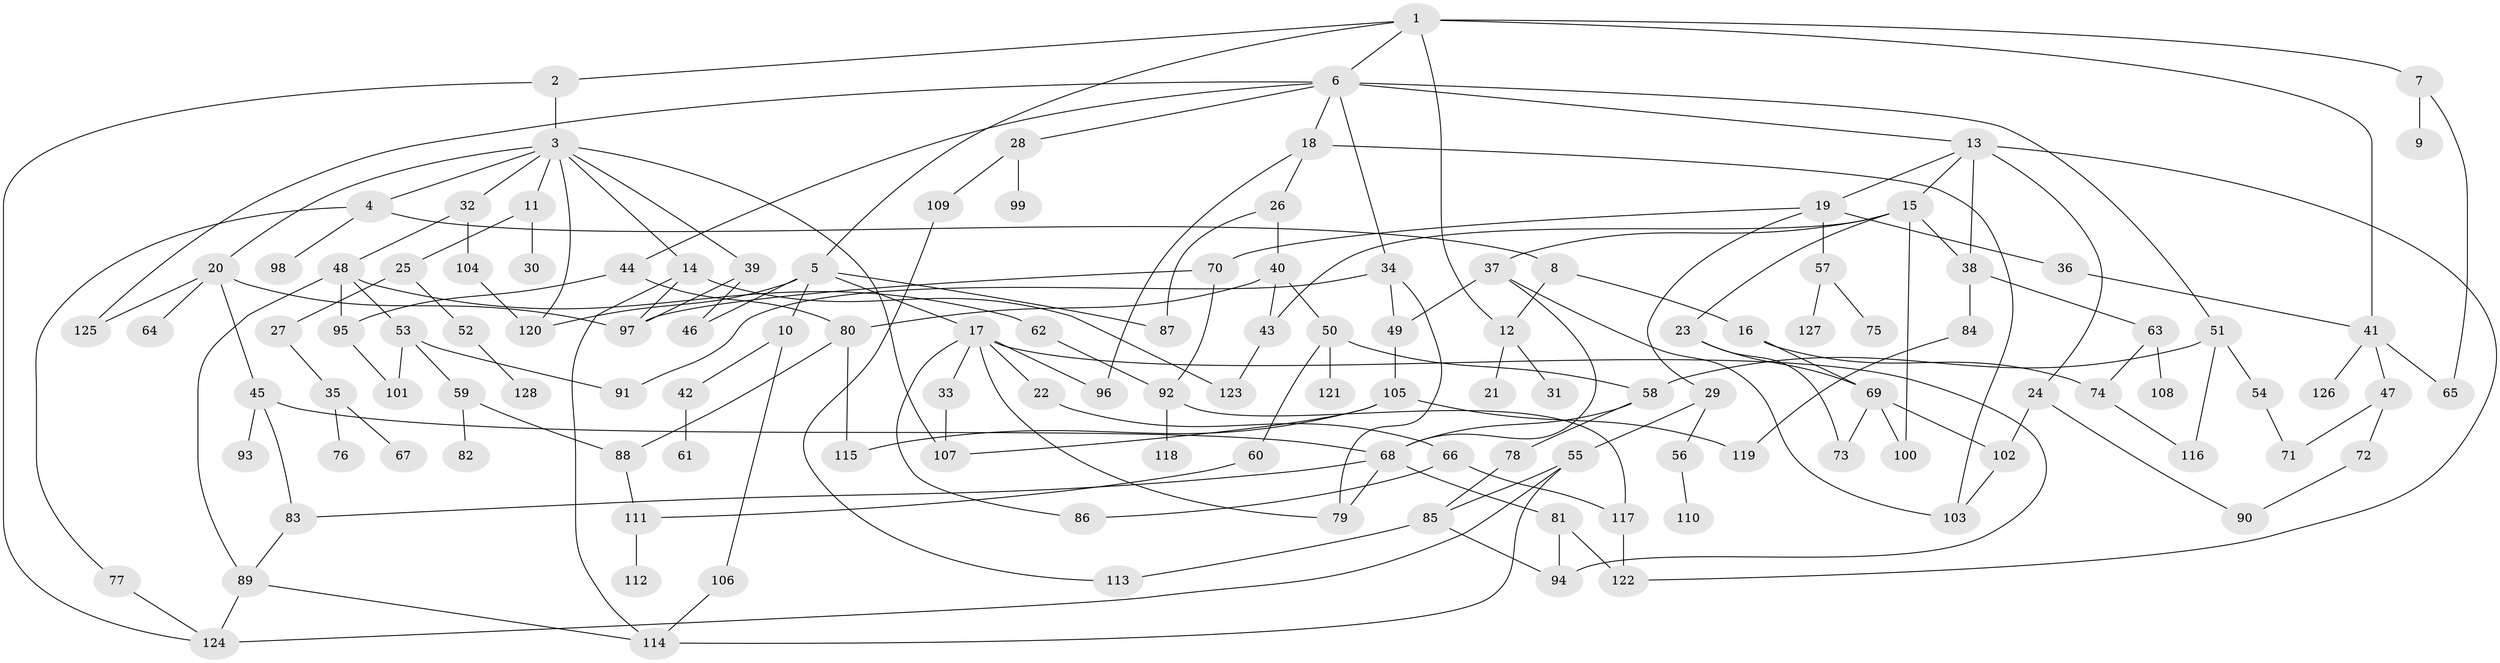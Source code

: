 // Generated by graph-tools (version 1.1) at 2025/25/03/09/25 03:25:29]
// undirected, 128 vertices, 185 edges
graph export_dot {
graph [start="1"]
  node [color=gray90,style=filled];
  1;
  2;
  3;
  4;
  5;
  6;
  7;
  8;
  9;
  10;
  11;
  12;
  13;
  14;
  15;
  16;
  17;
  18;
  19;
  20;
  21;
  22;
  23;
  24;
  25;
  26;
  27;
  28;
  29;
  30;
  31;
  32;
  33;
  34;
  35;
  36;
  37;
  38;
  39;
  40;
  41;
  42;
  43;
  44;
  45;
  46;
  47;
  48;
  49;
  50;
  51;
  52;
  53;
  54;
  55;
  56;
  57;
  58;
  59;
  60;
  61;
  62;
  63;
  64;
  65;
  66;
  67;
  68;
  69;
  70;
  71;
  72;
  73;
  74;
  75;
  76;
  77;
  78;
  79;
  80;
  81;
  82;
  83;
  84;
  85;
  86;
  87;
  88;
  89;
  90;
  91;
  92;
  93;
  94;
  95;
  96;
  97;
  98;
  99;
  100;
  101;
  102;
  103;
  104;
  105;
  106;
  107;
  108;
  109;
  110;
  111;
  112;
  113;
  114;
  115;
  116;
  117;
  118;
  119;
  120;
  121;
  122;
  123;
  124;
  125;
  126;
  127;
  128;
  1 -- 2;
  1 -- 5;
  1 -- 6;
  1 -- 7;
  1 -- 12;
  1 -- 41;
  2 -- 3;
  2 -- 124;
  3 -- 4;
  3 -- 11;
  3 -- 14;
  3 -- 20;
  3 -- 32;
  3 -- 39;
  3 -- 107;
  3 -- 120;
  4 -- 8;
  4 -- 77;
  4 -- 98;
  5 -- 10;
  5 -- 17;
  5 -- 87;
  5 -- 120;
  5 -- 46;
  6 -- 13;
  6 -- 18;
  6 -- 28;
  6 -- 34;
  6 -- 44;
  6 -- 51;
  6 -- 125;
  7 -- 9;
  7 -- 65;
  8 -- 16;
  8 -- 12;
  10 -- 42;
  10 -- 106;
  11 -- 25;
  11 -- 30;
  12 -- 21;
  12 -- 31;
  13 -- 15;
  13 -- 19;
  13 -- 24;
  13 -- 122;
  13 -- 38;
  14 -- 114;
  14 -- 123;
  14 -- 97;
  15 -- 23;
  15 -- 37;
  15 -- 38;
  15 -- 43;
  15 -- 100;
  16 -- 69;
  16 -- 74;
  17 -- 22;
  17 -- 33;
  17 -- 79;
  17 -- 94;
  17 -- 96;
  17 -- 86;
  18 -- 26;
  18 -- 103;
  18 -- 96;
  19 -- 29;
  19 -- 36;
  19 -- 57;
  19 -- 70;
  20 -- 45;
  20 -- 64;
  20 -- 125;
  20 -- 97;
  22 -- 66;
  23 -- 73;
  23 -- 69;
  24 -- 102;
  24 -- 90;
  25 -- 27;
  25 -- 52;
  26 -- 40;
  26 -- 87;
  27 -- 35;
  28 -- 99;
  28 -- 109;
  29 -- 55;
  29 -- 56;
  32 -- 48;
  32 -- 104;
  33 -- 107;
  34 -- 91;
  34 -- 49;
  34 -- 79;
  35 -- 67;
  35 -- 76;
  36 -- 41;
  37 -- 49;
  37 -- 68;
  37 -- 103;
  38 -- 63;
  38 -- 84;
  39 -- 46;
  39 -- 97;
  40 -- 50;
  40 -- 43;
  40 -- 80;
  41 -- 47;
  41 -- 65;
  41 -- 126;
  42 -- 61;
  43 -- 123;
  44 -- 80;
  44 -- 95;
  45 -- 93;
  45 -- 68;
  45 -- 83;
  47 -- 71;
  47 -- 72;
  48 -- 53;
  48 -- 62;
  48 -- 89;
  48 -- 95;
  49 -- 105;
  50 -- 60;
  50 -- 121;
  50 -- 58;
  51 -- 54;
  51 -- 58;
  51 -- 116;
  52 -- 128;
  53 -- 59;
  53 -- 91;
  53 -- 101;
  54 -- 71;
  55 -- 85;
  55 -- 124;
  55 -- 114;
  56 -- 110;
  57 -- 75;
  57 -- 127;
  58 -- 78;
  58 -- 68;
  59 -- 82;
  59 -- 88;
  60 -- 111;
  62 -- 92;
  63 -- 74;
  63 -- 108;
  66 -- 86;
  66 -- 117;
  68 -- 81;
  68 -- 83;
  68 -- 79;
  69 -- 102;
  69 -- 73;
  69 -- 100;
  70 -- 92;
  70 -- 97;
  72 -- 90;
  74 -- 116;
  77 -- 124;
  78 -- 85;
  80 -- 115;
  80 -- 88;
  81 -- 122;
  81 -- 94;
  83 -- 89;
  84 -- 119;
  85 -- 113;
  85 -- 94;
  88 -- 111;
  89 -- 124;
  89 -- 114;
  92 -- 117;
  92 -- 118;
  95 -- 101;
  102 -- 103;
  104 -- 120;
  105 -- 115;
  105 -- 119;
  105 -- 107;
  106 -- 114;
  109 -- 113;
  111 -- 112;
  117 -- 122;
}

